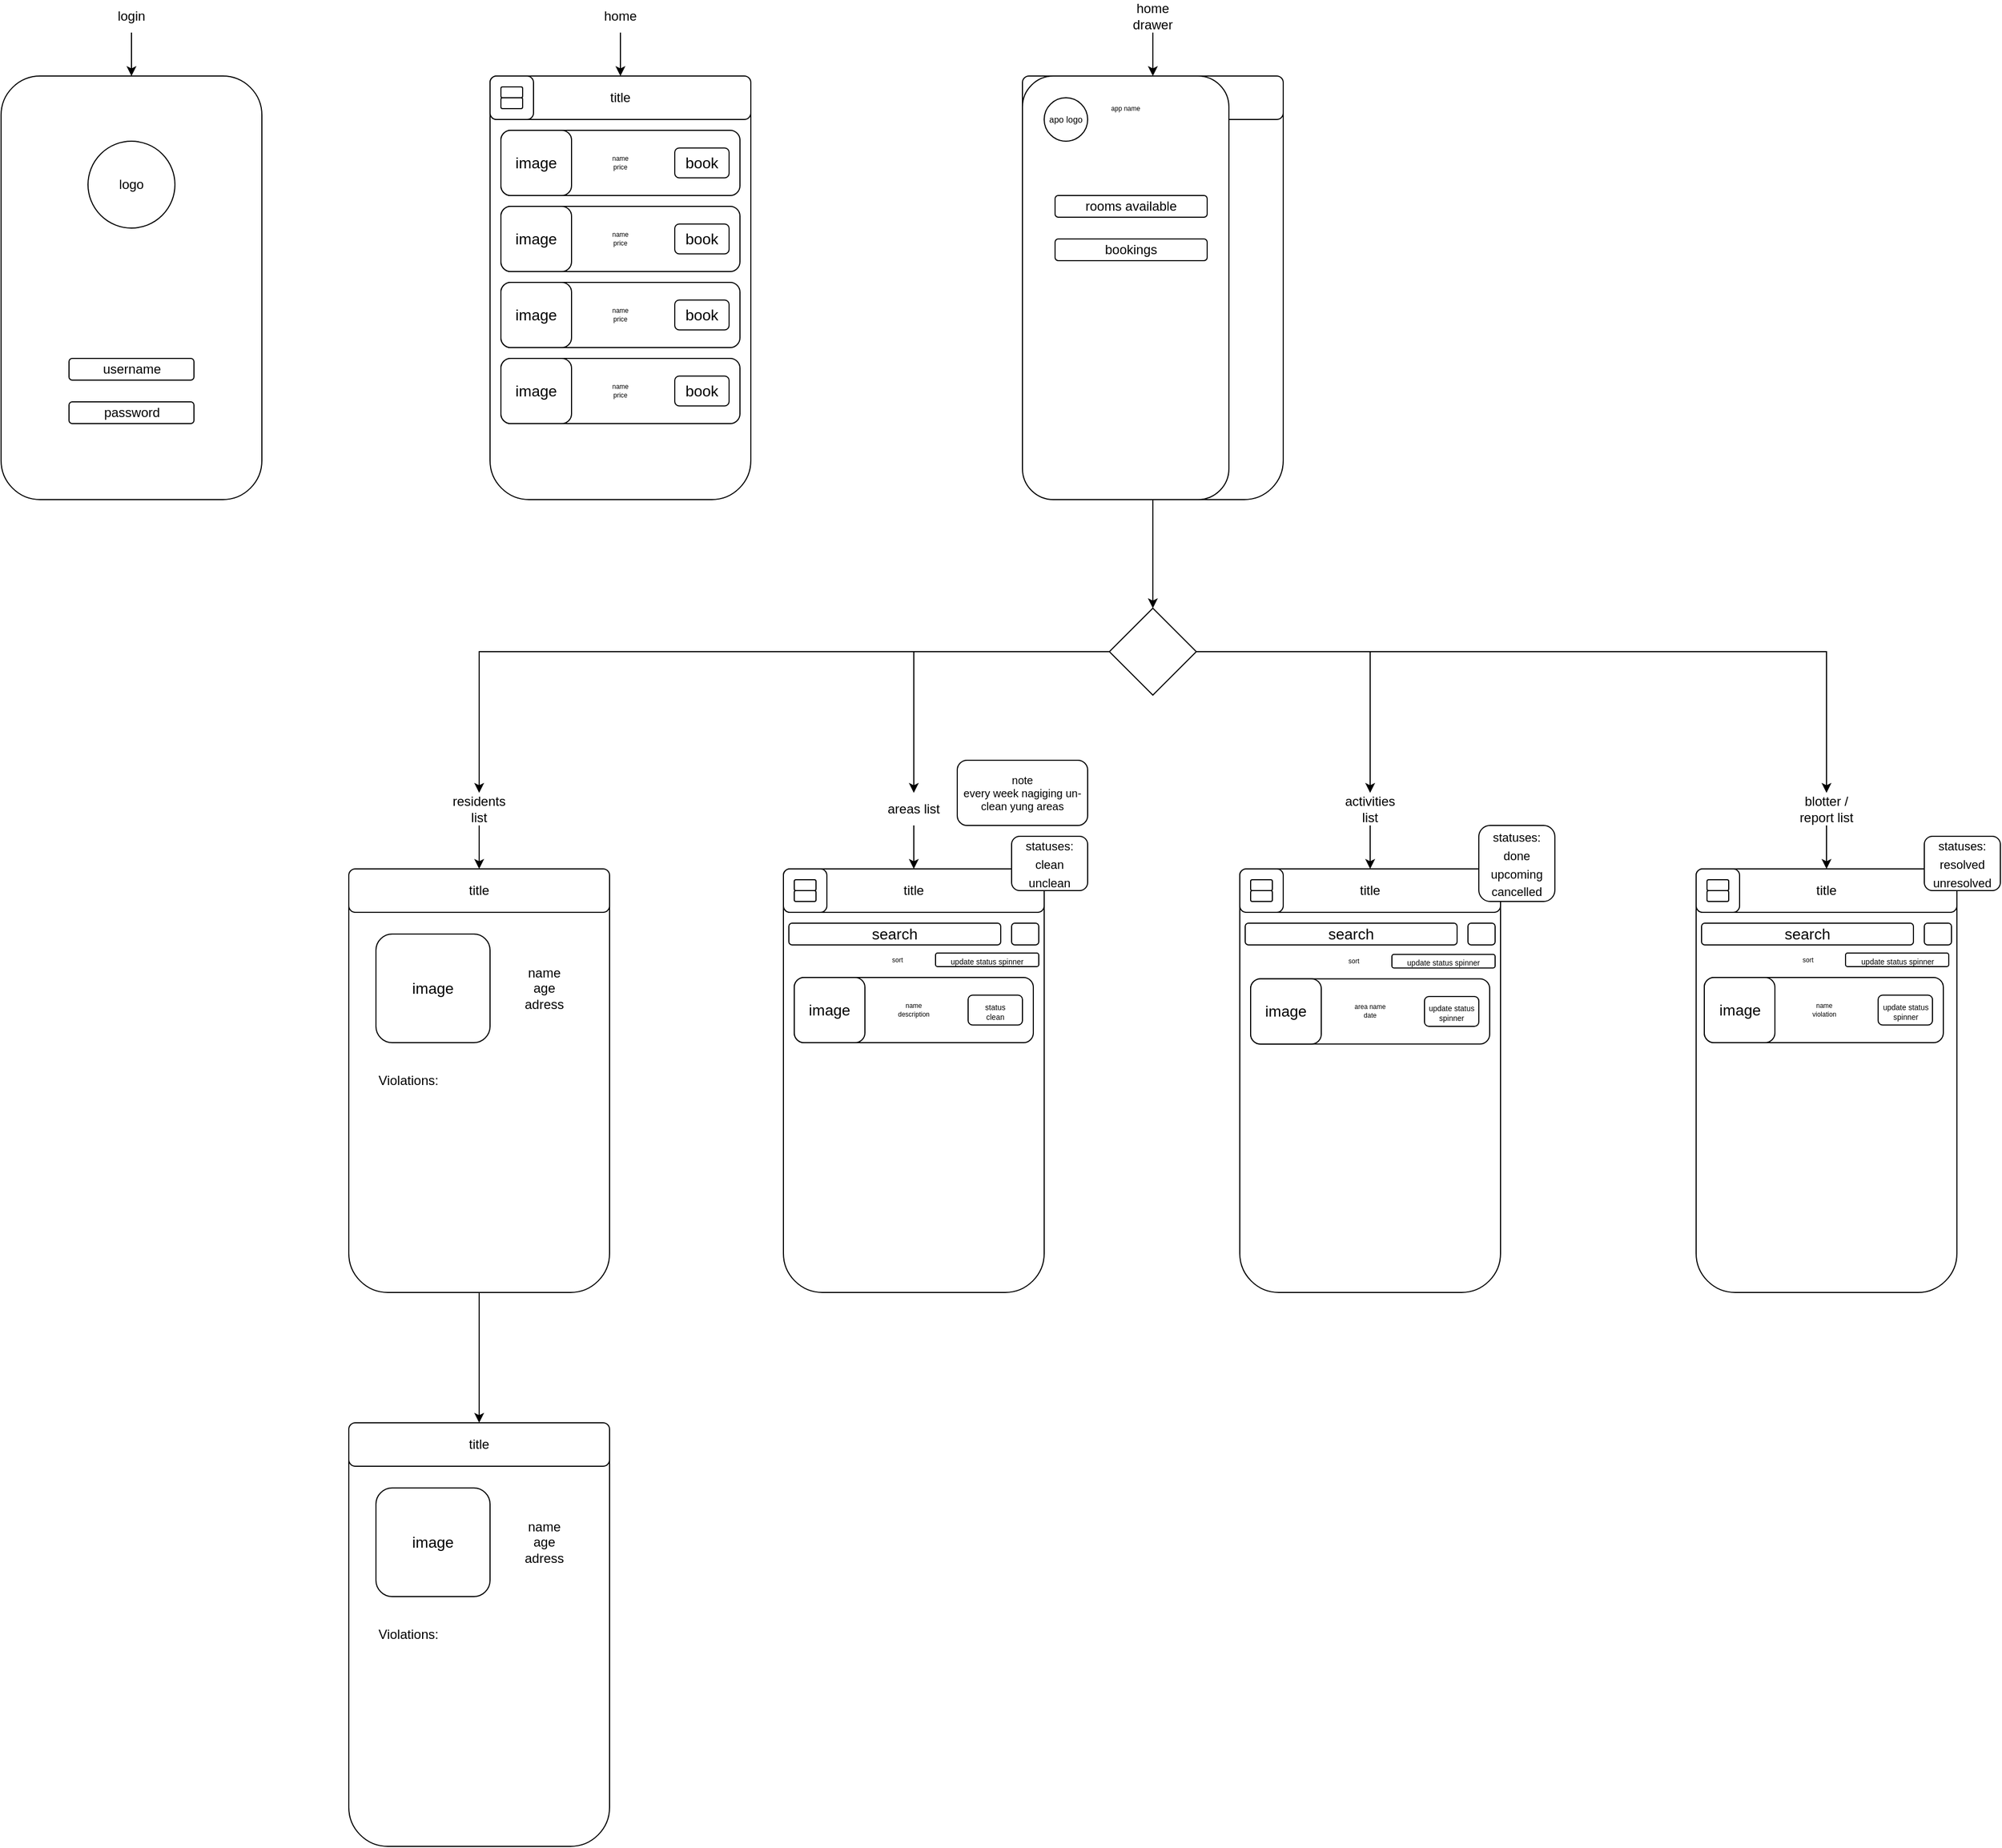 <mxfile version="20.5.3" type="github">
  <diagram id="D-xlwJKUBUGdmB2acXy5" name="Page-1">
    <mxGraphModel dx="3220" dy="1257" grid="1" gridSize="10" guides="1" tooltips="1" connect="1" arrows="1" fold="1" page="1" pageScale="1" pageWidth="850" pageHeight="1100" math="0" shadow="0">
      <root>
        <mxCell id="0" />
        <mxCell id="1" parent="0" />
        <mxCell id="X7l30n8DzPeqaY1r7qdO-4" value="" style="rounded=1;whiteSpace=wrap;html=1;" vertex="1" parent="1">
          <mxGeometry x="-680" y="170" width="240" height="390" as="geometry" />
        </mxCell>
        <mxCell id="X7l30n8DzPeqaY1r7qdO-5" style="edgeStyle=orthogonalEdgeStyle;rounded=0;orthogonalLoop=1;jettySize=auto;html=1;" edge="1" parent="1" source="X7l30n8DzPeqaY1r7qdO-6" target="X7l30n8DzPeqaY1r7qdO-4">
          <mxGeometry relative="1" as="geometry" />
        </mxCell>
        <mxCell id="X7l30n8DzPeqaY1r7qdO-6" value="login" style="text;html=1;strokeColor=none;fillColor=none;align=center;verticalAlign=middle;whiteSpace=wrap;rounded=0;" vertex="1" parent="1">
          <mxGeometry x="-590" y="100" width="60" height="30" as="geometry" />
        </mxCell>
        <mxCell id="X7l30n8DzPeqaY1r7qdO-7" value="" style="rounded=1;whiteSpace=wrap;html=1;" vertex="1" parent="1">
          <mxGeometry x="-230" y="170" width="240" height="390" as="geometry" />
        </mxCell>
        <mxCell id="X7l30n8DzPeqaY1r7qdO-8" style="edgeStyle=orthogonalEdgeStyle;rounded=0;orthogonalLoop=1;jettySize=auto;html=1;" edge="1" parent="1" source="X7l30n8DzPeqaY1r7qdO-9" target="X7l30n8DzPeqaY1r7qdO-7">
          <mxGeometry relative="1" as="geometry" />
        </mxCell>
        <mxCell id="X7l30n8DzPeqaY1r7qdO-9" value="home" style="text;html=1;strokeColor=none;fillColor=none;align=center;verticalAlign=middle;whiteSpace=wrap;rounded=0;" vertex="1" parent="1">
          <mxGeometry x="-140" y="100" width="60" height="30" as="geometry" />
        </mxCell>
        <mxCell id="X7l30n8DzPeqaY1r7qdO-10" style="edgeStyle=orthogonalEdgeStyle;rounded=0;orthogonalLoop=1;jettySize=auto;html=1;entryX=0.5;entryY=0;entryDx=0;entryDy=0;" edge="1" parent="1" source="X7l30n8DzPeqaY1r7qdO-11" target="X7l30n8DzPeqaY1r7qdO-31">
          <mxGeometry relative="1" as="geometry" />
        </mxCell>
        <mxCell id="X7l30n8DzPeqaY1r7qdO-11" value="" style="rounded=1;whiteSpace=wrap;html=1;" vertex="1" parent="1">
          <mxGeometry x="260" y="170" width="240" height="390" as="geometry" />
        </mxCell>
        <mxCell id="X7l30n8DzPeqaY1r7qdO-12" style="edgeStyle=orthogonalEdgeStyle;rounded=0;orthogonalLoop=1;jettySize=auto;html=1;" edge="1" parent="1" source="X7l30n8DzPeqaY1r7qdO-13" target="X7l30n8DzPeqaY1r7qdO-11">
          <mxGeometry relative="1" as="geometry" />
        </mxCell>
        <mxCell id="X7l30n8DzPeqaY1r7qdO-13" value="home drawer" style="text;html=1;strokeColor=none;fillColor=none;align=center;verticalAlign=middle;whiteSpace=wrap;rounded=0;" vertex="1" parent="1">
          <mxGeometry x="350" y="100" width="60" height="30" as="geometry" />
        </mxCell>
        <mxCell id="X7l30n8DzPeqaY1r7qdO-17" style="edgeStyle=orthogonalEdgeStyle;rounded=0;orthogonalLoop=1;jettySize=auto;html=1;entryX=0.5;entryY=0;entryDx=0;entryDy=0;" edge="1" parent="1" source="X7l30n8DzPeqaY1r7qdO-18" target="X7l30n8DzPeqaY1r7qdO-108">
          <mxGeometry relative="1" as="geometry">
            <mxPoint x="-240" y="900" as="targetPoint" />
          </mxGeometry>
        </mxCell>
        <mxCell id="X7l30n8DzPeqaY1r7qdO-18" value="residents list" style="text;html=1;strokeColor=none;fillColor=none;align=center;verticalAlign=middle;whiteSpace=wrap;rounded=0;" vertex="1" parent="1">
          <mxGeometry x="-270" y="830" width="60" height="30" as="geometry" />
        </mxCell>
        <mxCell id="X7l30n8DzPeqaY1r7qdO-19" style="edgeStyle=orthogonalEdgeStyle;rounded=0;orthogonalLoop=1;jettySize=auto;html=1;entryX=0.5;entryY=0;entryDx=0;entryDy=0;" edge="1" parent="1" source="X7l30n8DzPeqaY1r7qdO-20" target="X7l30n8DzPeqaY1r7qdO-62">
          <mxGeometry relative="1" as="geometry">
            <mxPoint x="170" y="880" as="targetPoint" />
          </mxGeometry>
        </mxCell>
        <mxCell id="X7l30n8DzPeqaY1r7qdO-20" value="areas list" style="text;html=1;strokeColor=none;fillColor=none;align=center;verticalAlign=middle;whiteSpace=wrap;rounded=0;" vertex="1" parent="1">
          <mxGeometry x="130" y="830" width="60" height="30" as="geometry" />
        </mxCell>
        <mxCell id="X7l30n8DzPeqaY1r7qdO-21" value="" style="rounded=1;whiteSpace=wrap;html=1;" vertex="1" parent="1">
          <mxGeometry x="460" y="900" width="240" height="390" as="geometry" />
        </mxCell>
        <mxCell id="X7l30n8DzPeqaY1r7qdO-22" style="edgeStyle=orthogonalEdgeStyle;rounded=0;orthogonalLoop=1;jettySize=auto;html=1;" edge="1" parent="1" source="X7l30n8DzPeqaY1r7qdO-23" target="X7l30n8DzPeqaY1r7qdO-21">
          <mxGeometry relative="1" as="geometry" />
        </mxCell>
        <mxCell id="X7l30n8DzPeqaY1r7qdO-23" value="activities list" style="text;html=1;strokeColor=none;fillColor=none;align=center;verticalAlign=middle;whiteSpace=wrap;rounded=0;" vertex="1" parent="1">
          <mxGeometry x="550" y="830" width="60" height="30" as="geometry" />
        </mxCell>
        <mxCell id="X7l30n8DzPeqaY1r7qdO-24" value="" style="rounded=1;whiteSpace=wrap;html=1;" vertex="1" parent="1">
          <mxGeometry x="880" y="900" width="240" height="390" as="geometry" />
        </mxCell>
        <mxCell id="X7l30n8DzPeqaY1r7qdO-25" style="edgeStyle=orthogonalEdgeStyle;rounded=0;orthogonalLoop=1;jettySize=auto;html=1;" edge="1" parent="1" source="X7l30n8DzPeqaY1r7qdO-26" target="X7l30n8DzPeqaY1r7qdO-24">
          <mxGeometry relative="1" as="geometry" />
        </mxCell>
        <mxCell id="X7l30n8DzPeqaY1r7qdO-26" value="blotter / report list" style="text;html=1;strokeColor=none;fillColor=none;align=center;verticalAlign=middle;whiteSpace=wrap;rounded=0;" vertex="1" parent="1">
          <mxGeometry x="970" y="830" width="60" height="30" as="geometry" />
        </mxCell>
        <mxCell id="X7l30n8DzPeqaY1r7qdO-27" style="edgeStyle=orthogonalEdgeStyle;rounded=0;orthogonalLoop=1;jettySize=auto;html=1;entryX=0.5;entryY=0;entryDx=0;entryDy=0;" edge="1" parent="1" source="X7l30n8DzPeqaY1r7qdO-31" target="X7l30n8DzPeqaY1r7qdO-18">
          <mxGeometry relative="1" as="geometry" />
        </mxCell>
        <mxCell id="X7l30n8DzPeqaY1r7qdO-28" style="edgeStyle=orthogonalEdgeStyle;rounded=0;orthogonalLoop=1;jettySize=auto;html=1;entryX=0.5;entryY=0;entryDx=0;entryDy=0;" edge="1" parent="1" source="X7l30n8DzPeqaY1r7qdO-31" target="X7l30n8DzPeqaY1r7qdO-26">
          <mxGeometry relative="1" as="geometry" />
        </mxCell>
        <mxCell id="X7l30n8DzPeqaY1r7qdO-29" style="edgeStyle=orthogonalEdgeStyle;rounded=0;orthogonalLoop=1;jettySize=auto;html=1;entryX=0.5;entryY=0;entryDx=0;entryDy=0;" edge="1" parent="1" source="X7l30n8DzPeqaY1r7qdO-31" target="X7l30n8DzPeqaY1r7qdO-20">
          <mxGeometry relative="1" as="geometry" />
        </mxCell>
        <mxCell id="X7l30n8DzPeqaY1r7qdO-30" style="edgeStyle=orthogonalEdgeStyle;rounded=0;orthogonalLoop=1;jettySize=auto;html=1;entryX=0.5;entryY=0;entryDx=0;entryDy=0;" edge="1" parent="1" source="X7l30n8DzPeqaY1r7qdO-31" target="X7l30n8DzPeqaY1r7qdO-23">
          <mxGeometry relative="1" as="geometry" />
        </mxCell>
        <mxCell id="X7l30n8DzPeqaY1r7qdO-31" value="" style="rhombus;whiteSpace=wrap;html=1;" vertex="1" parent="1">
          <mxGeometry x="340" y="660" width="80" height="80" as="geometry" />
        </mxCell>
        <mxCell id="X7l30n8DzPeqaY1r7qdO-32" value="username" style="rounded=1;whiteSpace=wrap;html=1;" vertex="1" parent="1">
          <mxGeometry x="-617.5" y="430" width="115" height="20" as="geometry" />
        </mxCell>
        <mxCell id="X7l30n8DzPeqaY1r7qdO-33" value="password" style="rounded=1;whiteSpace=wrap;html=1;" vertex="1" parent="1">
          <mxGeometry x="-617.5" y="470" width="115" height="20" as="geometry" />
        </mxCell>
        <mxCell id="X7l30n8DzPeqaY1r7qdO-34" value="logo" style="ellipse;whiteSpace=wrap;html=1;aspect=fixed;" vertex="1" parent="1">
          <mxGeometry x="-600" y="230" width="80" height="80" as="geometry" />
        </mxCell>
        <mxCell id="X7l30n8DzPeqaY1r7qdO-35" value="title" style="rounded=1;whiteSpace=wrap;html=1;" vertex="1" parent="1">
          <mxGeometry x="-230" y="170" width="240" height="40" as="geometry" />
        </mxCell>
        <mxCell id="X7l30n8DzPeqaY1r7qdO-36" value="" style="rounded=1;whiteSpace=wrap;html=1;" vertex="1" parent="1">
          <mxGeometry x="-230" y="170" width="40" height="40" as="geometry" />
        </mxCell>
        <mxCell id="X7l30n8DzPeqaY1r7qdO-37" value="" style="rounded=1;whiteSpace=wrap;html=1;" vertex="1" parent="1">
          <mxGeometry x="-220" y="180" width="20" height="10" as="geometry" />
        </mxCell>
        <mxCell id="X7l30n8DzPeqaY1r7qdO-38" value="" style="rounded=1;whiteSpace=wrap;html=1;" vertex="1" parent="1">
          <mxGeometry x="-220" y="190" width="20" height="10" as="geometry" />
        </mxCell>
        <mxCell id="X7l30n8DzPeqaY1r7qdO-43" value="title" style="rounded=1;whiteSpace=wrap;html=1;" vertex="1" parent="1">
          <mxGeometry x="260" y="170" width="240" height="40" as="geometry" />
        </mxCell>
        <mxCell id="X7l30n8DzPeqaY1r7qdO-44" value="" style="rounded=1;whiteSpace=wrap;html=1;fontSize=8;" vertex="1" parent="1">
          <mxGeometry x="260" y="170" width="190" height="390" as="geometry" />
        </mxCell>
        <mxCell id="X7l30n8DzPeqaY1r7qdO-45" value="rooms available" style="rounded=1;whiteSpace=wrap;html=1;" vertex="1" parent="1">
          <mxGeometry x="290" y="280" width="140" height="20" as="geometry" />
        </mxCell>
        <mxCell id="X7l30n8DzPeqaY1r7qdO-46" value="apo logo" style="ellipse;whiteSpace=wrap;html=1;aspect=fixed;fontSize=8;" vertex="1" parent="1">
          <mxGeometry x="280" y="190" width="40" height="40" as="geometry" />
        </mxCell>
        <mxCell id="X7l30n8DzPeqaY1r7qdO-47" value="bookings" style="rounded=1;whiteSpace=wrap;html=1;" vertex="1" parent="1">
          <mxGeometry x="290" y="320" width="140" height="20" as="geometry" />
        </mxCell>
        <mxCell id="X7l30n8DzPeqaY1r7qdO-50" value="app name" style="text;html=1;strokeColor=none;fillColor=none;align=center;verticalAlign=middle;whiteSpace=wrap;rounded=0;fontSize=6;" vertex="1" parent="1">
          <mxGeometry x="340" y="195" width="30" height="10" as="geometry" />
        </mxCell>
        <mxCell id="X7l30n8DzPeqaY1r7qdO-58" value="" style="rounded=1;whiteSpace=wrap;html=1;" vertex="1" parent="1">
          <mxGeometry x="40" y="900" width="240" height="390" as="geometry" />
        </mxCell>
        <mxCell id="X7l30n8DzPeqaY1r7qdO-59" value="name&lt;br&gt;description" style="rounded=1;whiteSpace=wrap;html=1;fontSize=6;" vertex="1" parent="1">
          <mxGeometry x="50" y="1000" width="220" height="60" as="geometry" />
        </mxCell>
        <mxCell id="X7l30n8DzPeqaY1r7qdO-60" value="&lt;font style=&quot;font-size: 14px;&quot;&gt;image&lt;/font&gt;" style="rounded=1;whiteSpace=wrap;html=1;fontSize=6;" vertex="1" parent="1">
          <mxGeometry x="50" y="1000" width="65" height="60" as="geometry" />
        </mxCell>
        <mxCell id="X7l30n8DzPeqaY1r7qdO-61" value="search" style="rounded=1;whiteSpace=wrap;html=1;fontSize=14;" vertex="1" parent="1">
          <mxGeometry x="45" y="950" width="195" height="20" as="geometry" />
        </mxCell>
        <mxCell id="X7l30n8DzPeqaY1r7qdO-62" value="title" style="rounded=1;whiteSpace=wrap;html=1;" vertex="1" parent="1">
          <mxGeometry x="40" y="900" width="240" height="40" as="geometry" />
        </mxCell>
        <mxCell id="X7l30n8DzPeqaY1r7qdO-63" value="" style="rounded=1;whiteSpace=wrap;html=1;fontSize=14;" vertex="1" parent="1">
          <mxGeometry x="250" y="950" width="25" height="20" as="geometry" />
        </mxCell>
        <mxCell id="X7l30n8DzPeqaY1r7qdO-64" value="&lt;p style=&quot;line-height: 50%;&quot;&gt;&lt;font style=&quot;font-size: 7px;&quot;&gt; status &lt;br&gt;clean&lt;br&gt;&lt;/font&gt;&lt;/p&gt;" style="rounded=1;whiteSpace=wrap;html=1;fontSize=14;" vertex="1" parent="1">
          <mxGeometry x="210" y="1016.25" width="50" height="27.5" as="geometry" />
        </mxCell>
        <mxCell id="X7l30n8DzPeqaY1r7qdO-68" value="" style="rounded=1;whiteSpace=wrap;html=1;" vertex="1" parent="1">
          <mxGeometry x="40" y="900" width="40" height="40" as="geometry" />
        </mxCell>
        <mxCell id="X7l30n8DzPeqaY1r7qdO-69" value="" style="rounded=1;whiteSpace=wrap;html=1;" vertex="1" parent="1">
          <mxGeometry x="50" y="910" width="20" height="10" as="geometry" />
        </mxCell>
        <mxCell id="X7l30n8DzPeqaY1r7qdO-70" value="" style="rounded=1;whiteSpace=wrap;html=1;" vertex="1" parent="1">
          <mxGeometry x="50" y="920" width="20" height="10" as="geometry" />
        </mxCell>
        <mxCell id="X7l30n8DzPeqaY1r7qdO-71" value="title" style="rounded=1;whiteSpace=wrap;html=1;" vertex="1" parent="1">
          <mxGeometry x="460" y="900" width="240" height="40" as="geometry" />
        </mxCell>
        <mxCell id="X7l30n8DzPeqaY1r7qdO-72" value="" style="rounded=1;whiteSpace=wrap;html=1;" vertex="1" parent="1">
          <mxGeometry x="460" y="900" width="40" height="40" as="geometry" />
        </mxCell>
        <mxCell id="X7l30n8DzPeqaY1r7qdO-73" value="" style="rounded=1;whiteSpace=wrap;html=1;" vertex="1" parent="1">
          <mxGeometry x="470" y="910" width="20" height="10" as="geometry" />
        </mxCell>
        <mxCell id="X7l30n8DzPeqaY1r7qdO-74" value="" style="rounded=1;whiteSpace=wrap;html=1;" vertex="1" parent="1">
          <mxGeometry x="470" y="920" width="20" height="10" as="geometry" />
        </mxCell>
        <mxCell id="X7l30n8DzPeqaY1r7qdO-75" value="&lt;font style=&quot;font-size: 10px;&quot;&gt;note&lt;br&gt;every week nagiging un-clean yung areas&lt;/font&gt;" style="rounded=1;whiteSpace=wrap;html=1;fontSize=7;" vertex="1" parent="1">
          <mxGeometry x="200" y="800" width="120" height="60" as="geometry" />
        </mxCell>
        <mxCell id="X7l30n8DzPeqaY1r7qdO-76" value="search" style="rounded=1;whiteSpace=wrap;html=1;fontSize=14;" vertex="1" parent="1">
          <mxGeometry x="465" y="950" width="195" height="20" as="geometry" />
        </mxCell>
        <mxCell id="X7l30n8DzPeqaY1r7qdO-77" value="" style="rounded=1;whiteSpace=wrap;html=1;fontSize=14;" vertex="1" parent="1">
          <mxGeometry x="670" y="950" width="25" height="20" as="geometry" />
        </mxCell>
        <mxCell id="X7l30n8DzPeqaY1r7qdO-78" value="title" style="rounded=1;whiteSpace=wrap;html=1;" vertex="1" parent="1">
          <mxGeometry x="880" y="900" width="240" height="40" as="geometry" />
        </mxCell>
        <mxCell id="X7l30n8DzPeqaY1r7qdO-79" value="" style="rounded=1;whiteSpace=wrap;html=1;" vertex="1" parent="1">
          <mxGeometry x="880" y="900" width="40" height="40" as="geometry" />
        </mxCell>
        <mxCell id="X7l30n8DzPeqaY1r7qdO-80" value="" style="rounded=1;whiteSpace=wrap;html=1;" vertex="1" parent="1">
          <mxGeometry x="890" y="910" width="20" height="10" as="geometry" />
        </mxCell>
        <mxCell id="X7l30n8DzPeqaY1r7qdO-81" value="" style="rounded=1;whiteSpace=wrap;html=1;" vertex="1" parent="1">
          <mxGeometry x="890" y="920" width="20" height="10" as="geometry" />
        </mxCell>
        <mxCell id="X7l30n8DzPeqaY1r7qdO-82" value="search" style="rounded=1;whiteSpace=wrap;html=1;fontSize=14;" vertex="1" parent="1">
          <mxGeometry x="885" y="950" width="195" height="20" as="geometry" />
        </mxCell>
        <mxCell id="X7l30n8DzPeqaY1r7qdO-83" value="" style="rounded=1;whiteSpace=wrap;html=1;fontSize=14;" vertex="1" parent="1">
          <mxGeometry x="1090" y="950" width="25" height="20" as="geometry" />
        </mxCell>
        <mxCell id="X7l30n8DzPeqaY1r7qdO-84" value="&lt;font style=&quot;font-size: 11px;&quot;&gt;statuses:&lt;br&gt;clean&lt;br&gt;unclean&lt;br&gt;&lt;/font&gt;" style="rounded=1;whiteSpace=wrap;html=1;fontSize=14;" vertex="1" parent="1">
          <mxGeometry x="250" y="870" width="70" height="50" as="geometry" />
        </mxCell>
        <mxCell id="X7l30n8DzPeqaY1r7qdO-85" value="&lt;font style=&quot;font-size: 11px;&quot;&gt;statuses:&lt;br&gt;done&lt;br&gt;upcoming&lt;br&gt;cancelled&lt;br&gt;&lt;/font&gt;" style="rounded=1;whiteSpace=wrap;html=1;fontSize=14;" vertex="1" parent="1">
          <mxGeometry x="680" y="860" width="70" height="70" as="geometry" />
        </mxCell>
        <mxCell id="X7l30n8DzPeqaY1r7qdO-86" value="&lt;font style=&quot;font-size: 11px;&quot;&gt;statuses:&lt;br&gt;resolved&lt;br&gt;unresolved&lt;br&gt;&lt;/font&gt;" style="rounded=1;whiteSpace=wrap;html=1;fontSize=14;" vertex="1" parent="1">
          <mxGeometry x="1090" y="870" width="70" height="50" as="geometry" />
        </mxCell>
        <mxCell id="X7l30n8DzPeqaY1r7qdO-87" value="&lt;p style=&quot;line-height: 50%;&quot;&gt;&lt;font style=&quot;font-size: 7px;&quot;&gt;update status spinner&lt;br&gt;&lt;/font&gt;&lt;/p&gt;" style="rounded=1;whiteSpace=wrap;html=1;fontSize=14;" vertex="1" parent="1">
          <mxGeometry x="180" y="977.5" width="95" height="12.5" as="geometry" />
        </mxCell>
        <mxCell id="X7l30n8DzPeqaY1r7qdO-88" value="sort" style="text;html=1;strokeColor=none;fillColor=none;align=center;verticalAlign=middle;whiteSpace=wrap;rounded=0;fontSize=6;" vertex="1" parent="1">
          <mxGeometry x="115" y="978" width="60" height="12" as="geometry" />
        </mxCell>
        <mxCell id="X7l30n8DzPeqaY1r7qdO-89" value="area name&lt;br&gt;date" style="rounded=1;whiteSpace=wrap;html=1;fontSize=6;" vertex="1" parent="1">
          <mxGeometry x="470" y="1001.25" width="220" height="60" as="geometry" />
        </mxCell>
        <mxCell id="X7l30n8DzPeqaY1r7qdO-90" value="&lt;font style=&quot;font-size: 14px;&quot;&gt;image&lt;/font&gt;" style="rounded=1;whiteSpace=wrap;html=1;fontSize=6;" vertex="1" parent="1">
          <mxGeometry x="470" y="1001.25" width="65" height="60" as="geometry" />
        </mxCell>
        <mxCell id="X7l30n8DzPeqaY1r7qdO-91" value="&lt;p style=&quot;line-height: 50%;&quot;&gt;&lt;font style=&quot;font-size: 7px;&quot;&gt;update status spinner&lt;br&gt;&lt;/font&gt;&lt;/p&gt;" style="rounded=1;whiteSpace=wrap;html=1;fontSize=14;" vertex="1" parent="1">
          <mxGeometry x="630" y="1017.5" width="50" height="27.5" as="geometry" />
        </mxCell>
        <mxCell id="X7l30n8DzPeqaY1r7qdO-92" value="&lt;p style=&quot;line-height: 50%;&quot;&gt;&lt;font style=&quot;font-size: 7px;&quot;&gt;update status spinner&lt;br&gt;&lt;/font&gt;&lt;/p&gt;" style="rounded=1;whiteSpace=wrap;html=1;fontSize=14;" vertex="1" parent="1">
          <mxGeometry x="600" y="978.75" width="95" height="12.5" as="geometry" />
        </mxCell>
        <mxCell id="X7l30n8DzPeqaY1r7qdO-93" value="sort" style="text;html=1;strokeColor=none;fillColor=none;align=center;verticalAlign=middle;whiteSpace=wrap;rounded=0;fontSize=6;" vertex="1" parent="1">
          <mxGeometry x="535" y="979.25" width="60" height="12" as="geometry" />
        </mxCell>
        <mxCell id="X7l30n8DzPeqaY1r7qdO-94" value="name&lt;br&gt;violation" style="rounded=1;whiteSpace=wrap;html=1;fontSize=6;" vertex="1" parent="1">
          <mxGeometry x="887.5" y="1000" width="220" height="60" as="geometry" />
        </mxCell>
        <mxCell id="X7l30n8DzPeqaY1r7qdO-95" value="&lt;font style=&quot;font-size: 14px;&quot;&gt;image&lt;/font&gt;" style="rounded=1;whiteSpace=wrap;html=1;fontSize=6;" vertex="1" parent="1">
          <mxGeometry x="887.5" y="1000" width="65" height="60" as="geometry" />
        </mxCell>
        <mxCell id="X7l30n8DzPeqaY1r7qdO-96" value="&lt;p style=&quot;line-height: 50%;&quot;&gt;&lt;font style=&quot;font-size: 7px;&quot;&gt;update status spinner&lt;br&gt;&lt;/font&gt;&lt;/p&gt;" style="rounded=1;whiteSpace=wrap;html=1;fontSize=14;" vertex="1" parent="1">
          <mxGeometry x="1047.5" y="1016.25" width="50" height="27.5" as="geometry" />
        </mxCell>
        <mxCell id="X7l30n8DzPeqaY1r7qdO-97" value="&lt;p style=&quot;line-height: 50%;&quot;&gt;&lt;font style=&quot;font-size: 7px;&quot;&gt;update status spinner&lt;br&gt;&lt;/font&gt;&lt;/p&gt;" style="rounded=1;whiteSpace=wrap;html=1;fontSize=14;" vertex="1" parent="1">
          <mxGeometry x="1017.5" y="977.5" width="95" height="12.5" as="geometry" />
        </mxCell>
        <mxCell id="X7l30n8DzPeqaY1r7qdO-98" value="sort" style="text;html=1;strokeColor=none;fillColor=none;align=center;verticalAlign=middle;whiteSpace=wrap;rounded=0;fontSize=6;" vertex="1" parent="1">
          <mxGeometry x="952.5" y="978" width="60" height="12" as="geometry" />
        </mxCell>
        <mxCell id="X7l30n8DzPeqaY1r7qdO-146" style="edgeStyle=orthogonalEdgeStyle;rounded=0;orthogonalLoop=1;jettySize=auto;html=1;entryX=0.5;entryY=0;entryDx=0;entryDy=0;" edge="1" parent="1" source="X7l30n8DzPeqaY1r7qdO-107" target="X7l30n8DzPeqaY1r7qdO-142">
          <mxGeometry relative="1" as="geometry" />
        </mxCell>
        <mxCell id="X7l30n8DzPeqaY1r7qdO-107" value="" style="rounded=1;whiteSpace=wrap;html=1;" vertex="1" parent="1">
          <mxGeometry x="-360" y="900" width="240" height="390" as="geometry" />
        </mxCell>
        <mxCell id="X7l30n8DzPeqaY1r7qdO-108" value="title" style="rounded=1;whiteSpace=wrap;html=1;" vertex="1" parent="1">
          <mxGeometry x="-360" y="900" width="240" height="40" as="geometry" />
        </mxCell>
        <mxCell id="X7l30n8DzPeqaY1r7qdO-109" value="image" style="rounded=1;whiteSpace=wrap;html=1;fontSize=14;" vertex="1" parent="1">
          <mxGeometry x="-335" y="960" width="105" height="100" as="geometry" />
        </mxCell>
        <mxCell id="X7l30n8DzPeqaY1r7qdO-110" value="&lt;div&gt;name&lt;br&gt;age&lt;/div&gt;&lt;div&gt;adress&lt;br&gt;&lt;/div&gt;" style="text;html=1;strokeColor=none;fillColor=none;align=center;verticalAlign=middle;whiteSpace=wrap;rounded=0;" vertex="1" parent="1">
          <mxGeometry x="-210" y="980" width="60" height="60" as="geometry" />
        </mxCell>
        <mxCell id="X7l30n8DzPeqaY1r7qdO-111" value="Violations:" style="text;html=1;strokeColor=none;fillColor=none;align=center;verticalAlign=middle;whiteSpace=wrap;rounded=0;" vertex="1" parent="1">
          <mxGeometry x="-335" y="1080" width="60" height="30" as="geometry" />
        </mxCell>
        <mxCell id="X7l30n8DzPeqaY1r7qdO-112" value="name&lt;br&gt;price" style="rounded=1;whiteSpace=wrap;html=1;fontSize=6;" vertex="1" parent="1">
          <mxGeometry x="-220" y="220" width="220" height="60" as="geometry" />
        </mxCell>
        <mxCell id="X7l30n8DzPeqaY1r7qdO-113" value="&lt;font style=&quot;font-size: 14px;&quot;&gt;image&lt;/font&gt;" style="rounded=1;whiteSpace=wrap;html=1;fontSize=6;" vertex="1" parent="1">
          <mxGeometry x="-220" y="220" width="65" height="60" as="geometry" />
        </mxCell>
        <mxCell id="X7l30n8DzPeqaY1r7qdO-114" value="book" style="rounded=1;whiteSpace=wrap;html=1;fontSize=14;" vertex="1" parent="1">
          <mxGeometry x="-60" y="236.25" width="50" height="27.5" as="geometry" />
        </mxCell>
        <mxCell id="X7l30n8DzPeqaY1r7qdO-120" value="name&lt;br&gt;price" style="rounded=1;whiteSpace=wrap;html=1;fontSize=6;" vertex="1" parent="1">
          <mxGeometry x="-220" y="290" width="220" height="60" as="geometry" />
        </mxCell>
        <mxCell id="X7l30n8DzPeqaY1r7qdO-121" value="&lt;font style=&quot;font-size: 14px;&quot;&gt;image&lt;/font&gt;" style="rounded=1;whiteSpace=wrap;html=1;fontSize=6;" vertex="1" parent="1">
          <mxGeometry x="-220" y="290" width="65" height="60" as="geometry" />
        </mxCell>
        <mxCell id="X7l30n8DzPeqaY1r7qdO-122" value="book" style="rounded=1;whiteSpace=wrap;html=1;fontSize=14;" vertex="1" parent="1">
          <mxGeometry x="-60" y="306.25" width="50" height="27.5" as="geometry" />
        </mxCell>
        <mxCell id="X7l30n8DzPeqaY1r7qdO-123" value="name&lt;br&gt;price" style="rounded=1;whiteSpace=wrap;html=1;fontSize=6;" vertex="1" parent="1">
          <mxGeometry x="-220" y="360" width="220" height="60" as="geometry" />
        </mxCell>
        <mxCell id="X7l30n8DzPeqaY1r7qdO-124" value="&lt;font style=&quot;font-size: 14px;&quot;&gt;image&lt;/font&gt;" style="rounded=1;whiteSpace=wrap;html=1;fontSize=6;" vertex="1" parent="1">
          <mxGeometry x="-220" y="360" width="65" height="60" as="geometry" />
        </mxCell>
        <mxCell id="X7l30n8DzPeqaY1r7qdO-125" value="book" style="rounded=1;whiteSpace=wrap;html=1;fontSize=14;" vertex="1" parent="1">
          <mxGeometry x="-60" y="376.25" width="50" height="27.5" as="geometry" />
        </mxCell>
        <mxCell id="X7l30n8DzPeqaY1r7qdO-126" value="name&lt;br&gt;price" style="rounded=1;whiteSpace=wrap;html=1;fontSize=6;" vertex="1" parent="1">
          <mxGeometry x="-220" y="430" width="220" height="60" as="geometry" />
        </mxCell>
        <mxCell id="X7l30n8DzPeqaY1r7qdO-127" value="&lt;font style=&quot;font-size: 14px;&quot;&gt;image&lt;/font&gt;" style="rounded=1;whiteSpace=wrap;html=1;fontSize=6;" vertex="1" parent="1">
          <mxGeometry x="-220" y="430" width="65" height="60" as="geometry" />
        </mxCell>
        <mxCell id="X7l30n8DzPeqaY1r7qdO-128" value="book" style="rounded=1;whiteSpace=wrap;html=1;fontSize=14;" vertex="1" parent="1">
          <mxGeometry x="-60" y="446.25" width="50" height="27.5" as="geometry" />
        </mxCell>
        <mxCell id="X7l30n8DzPeqaY1r7qdO-141" value="" style="rounded=1;whiteSpace=wrap;html=1;" vertex="1" parent="1">
          <mxGeometry x="-360" y="1410" width="240" height="390" as="geometry" />
        </mxCell>
        <mxCell id="X7l30n8DzPeqaY1r7qdO-142" value="title" style="rounded=1;whiteSpace=wrap;html=1;" vertex="1" parent="1">
          <mxGeometry x="-360" y="1410" width="240" height="40" as="geometry" />
        </mxCell>
        <mxCell id="X7l30n8DzPeqaY1r7qdO-143" value="image" style="rounded=1;whiteSpace=wrap;html=1;fontSize=14;" vertex="1" parent="1">
          <mxGeometry x="-335" y="1470" width="105" height="100" as="geometry" />
        </mxCell>
        <mxCell id="X7l30n8DzPeqaY1r7qdO-144" value="&lt;div&gt;name&lt;br&gt;age&lt;/div&gt;&lt;div&gt;adress&lt;br&gt;&lt;/div&gt;" style="text;html=1;strokeColor=none;fillColor=none;align=center;verticalAlign=middle;whiteSpace=wrap;rounded=0;" vertex="1" parent="1">
          <mxGeometry x="-210" y="1490" width="60" height="60" as="geometry" />
        </mxCell>
        <mxCell id="X7l30n8DzPeqaY1r7qdO-145" value="Violations:" style="text;html=1;strokeColor=none;fillColor=none;align=center;verticalAlign=middle;whiteSpace=wrap;rounded=0;" vertex="1" parent="1">
          <mxGeometry x="-335" y="1590" width="60" height="30" as="geometry" />
        </mxCell>
      </root>
    </mxGraphModel>
  </diagram>
</mxfile>
